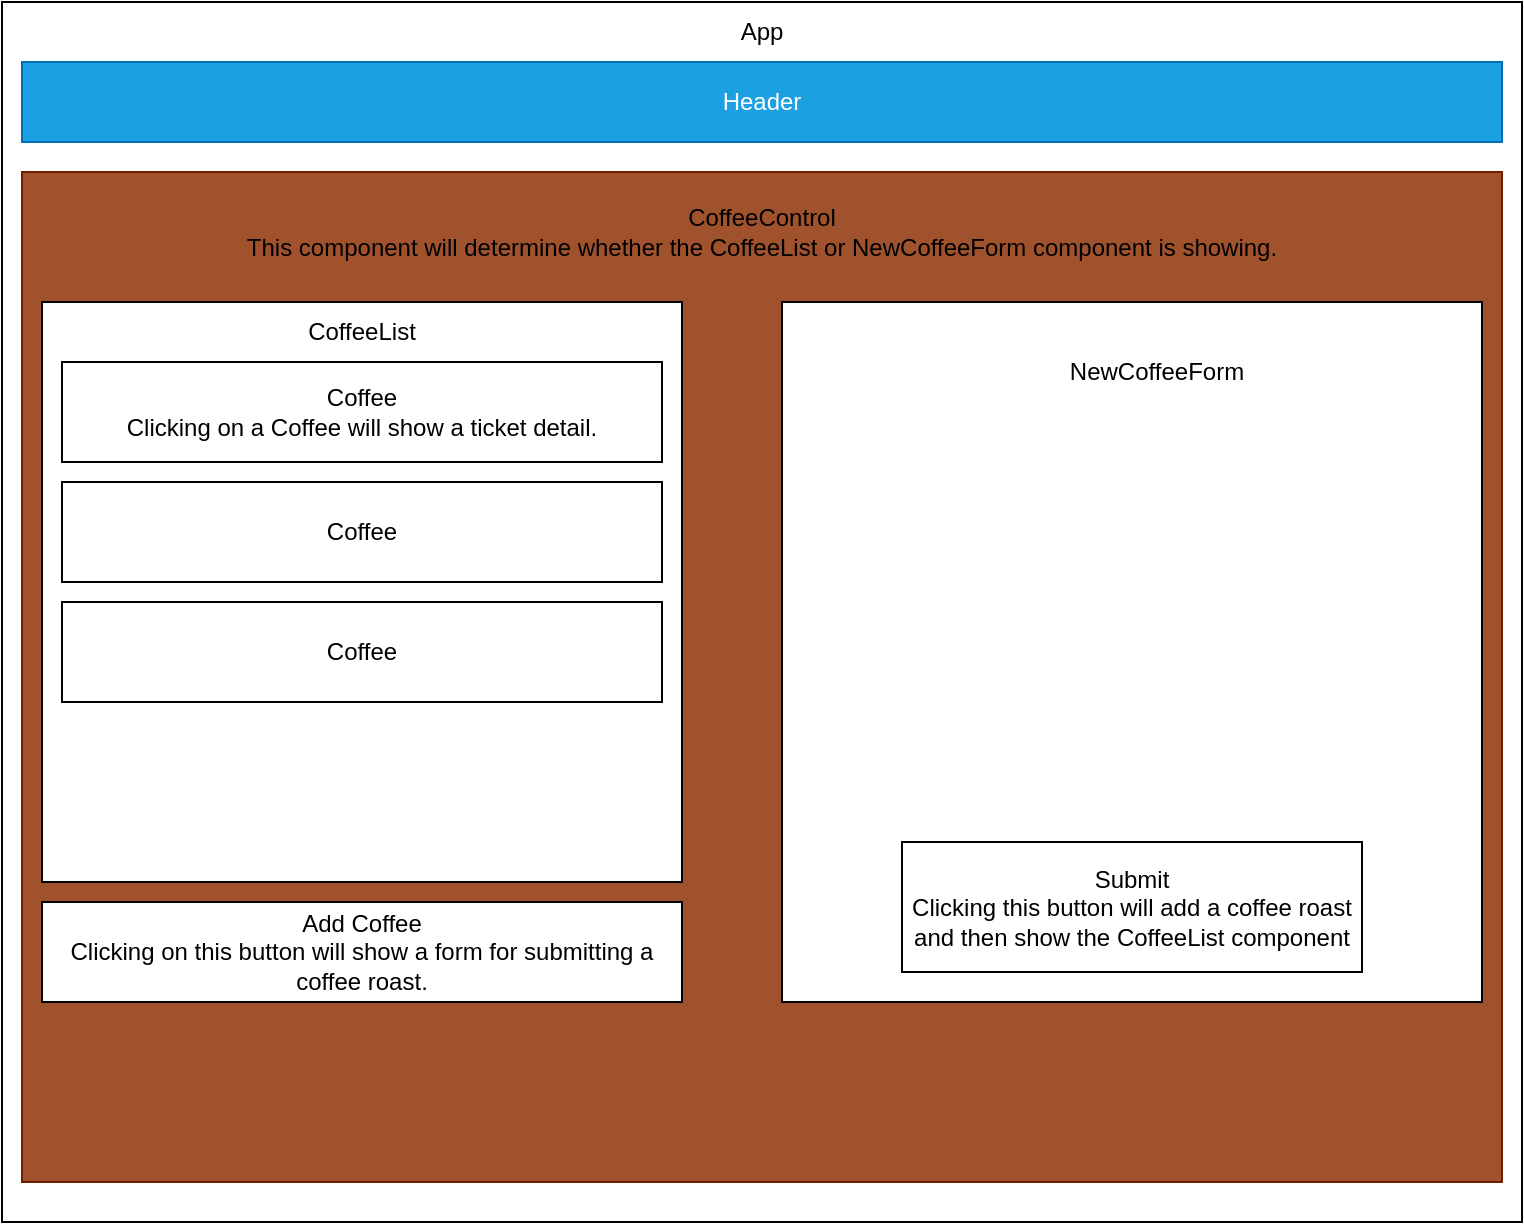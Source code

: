 <mxfile>
    <diagram id="knrBFdVln6oxhkWiJKb-" name="Page-1">
        <mxGraphModel dx="1402" dy="734" grid="1" gridSize="10" guides="1" tooltips="1" connect="1" arrows="1" fold="1" page="1" pageScale="1" pageWidth="850" pageHeight="1100" math="0" shadow="0">
            <root>
                <mxCell id="0"/>
                <mxCell id="1" parent="0"/>
                <mxCell id="12" value="" style="rounded=0;whiteSpace=wrap;html=1;" parent="1" vertex="1">
                    <mxGeometry x="60" y="120" width="720" height="460" as="geometry"/>
                </mxCell>
                <mxCell id="9" value="" style="rounded=0;whiteSpace=wrap;html=1;" parent="1" vertex="1">
                    <mxGeometry x="40" width="760" height="610" as="geometry"/>
                </mxCell>
                <mxCell id="2" value="Header" style="rounded=0;whiteSpace=wrap;html=1;fillColor=#1ba1e2;fontColor=#ffffff;strokeColor=#006EAF;" parent="1" vertex="1">
                    <mxGeometry x="50" y="30" width="740" height="40" as="geometry"/>
                </mxCell>
                <mxCell id="18" value="" style="rounded=0;whiteSpace=wrap;html=1;fillColor=#a0522d;fontColor=#ffffff;strokeColor=#6D1F00;" parent="1" vertex="1">
                    <mxGeometry x="50" y="85" width="740" height="505" as="geometry"/>
                </mxCell>
                <mxCell id="3" value="" style="rounded=0;whiteSpace=wrap;html=1;" parent="1" vertex="1">
                    <mxGeometry x="60" y="150" width="320" height="290" as="geometry"/>
                </mxCell>
                <mxCell id="4" value="CoffeeList" style="text;html=1;strokeColor=none;fillColor=none;align=center;verticalAlign=middle;whiteSpace=wrap;rounded=0;" parent="1" vertex="1">
                    <mxGeometry x="190" y="150" width="60" height="30" as="geometry"/>
                </mxCell>
                <mxCell id="5" value="Coffee&lt;br&gt;Clicking on a Coffee will show a ticket detail." style="rounded=0;whiteSpace=wrap;html=1;" parent="1" vertex="1">
                    <mxGeometry x="70" y="180" width="300" height="50" as="geometry"/>
                </mxCell>
                <mxCell id="6" value="Coffee" style="rounded=0;whiteSpace=wrap;html=1;" parent="1" vertex="1">
                    <mxGeometry x="70" y="240" width="300" height="50" as="geometry"/>
                </mxCell>
                <mxCell id="7" value="Coffee" style="rounded=0;whiteSpace=wrap;html=1;" parent="1" vertex="1">
                    <mxGeometry x="70" y="300" width="300" height="50" as="geometry"/>
                </mxCell>
                <mxCell id="8" value="Add Coffee&lt;br&gt;Clicking on this button will show a form for submitting a coffee roast." style="rounded=0;whiteSpace=wrap;html=1;" parent="1" vertex="1">
                    <mxGeometry x="60" y="450" width="320" height="50" as="geometry"/>
                </mxCell>
                <mxCell id="10" value="App" style="text;html=1;strokeColor=none;fillColor=none;align=center;verticalAlign=middle;whiteSpace=wrap;rounded=0;" parent="1" vertex="1">
                    <mxGeometry x="390" width="60" height="30" as="geometry"/>
                </mxCell>
                <mxCell id="13" value="" style="rounded=0;whiteSpace=wrap;html=1;" parent="1" vertex="1">
                    <mxGeometry x="430" y="150" width="350" height="350" as="geometry"/>
                </mxCell>
                <mxCell id="14" value="CoffeeControl&lt;br&gt;This component will determine whether the CoffeeList or NewCoffeeForm component is showing." style="text;html=1;strokeColor=none;fillColor=none;align=center;verticalAlign=middle;whiteSpace=wrap;rounded=0;" parent="1" vertex="1">
                    <mxGeometry x="60" y="100" width="720" height="30" as="geometry"/>
                </mxCell>
                <mxCell id="16" value="Submit&lt;br&gt;Clicking this button will add a coffee roast and then show the CoffeeList component" style="rounded=0;whiteSpace=wrap;html=1;" parent="1" vertex="1">
                    <mxGeometry x="490" y="420" width="230" height="65" as="geometry"/>
                </mxCell>
                <mxCell id="17" value="NewCoffeeForm" style="text;html=1;strokeColor=none;fillColor=none;align=center;verticalAlign=middle;whiteSpace=wrap;rounded=0;" parent="1" vertex="1">
                    <mxGeometry x="550" y="170" width="135" height="30" as="geometry"/>
                </mxCell>
            </root>
        </mxGraphModel>
    </diagram>
</mxfile>